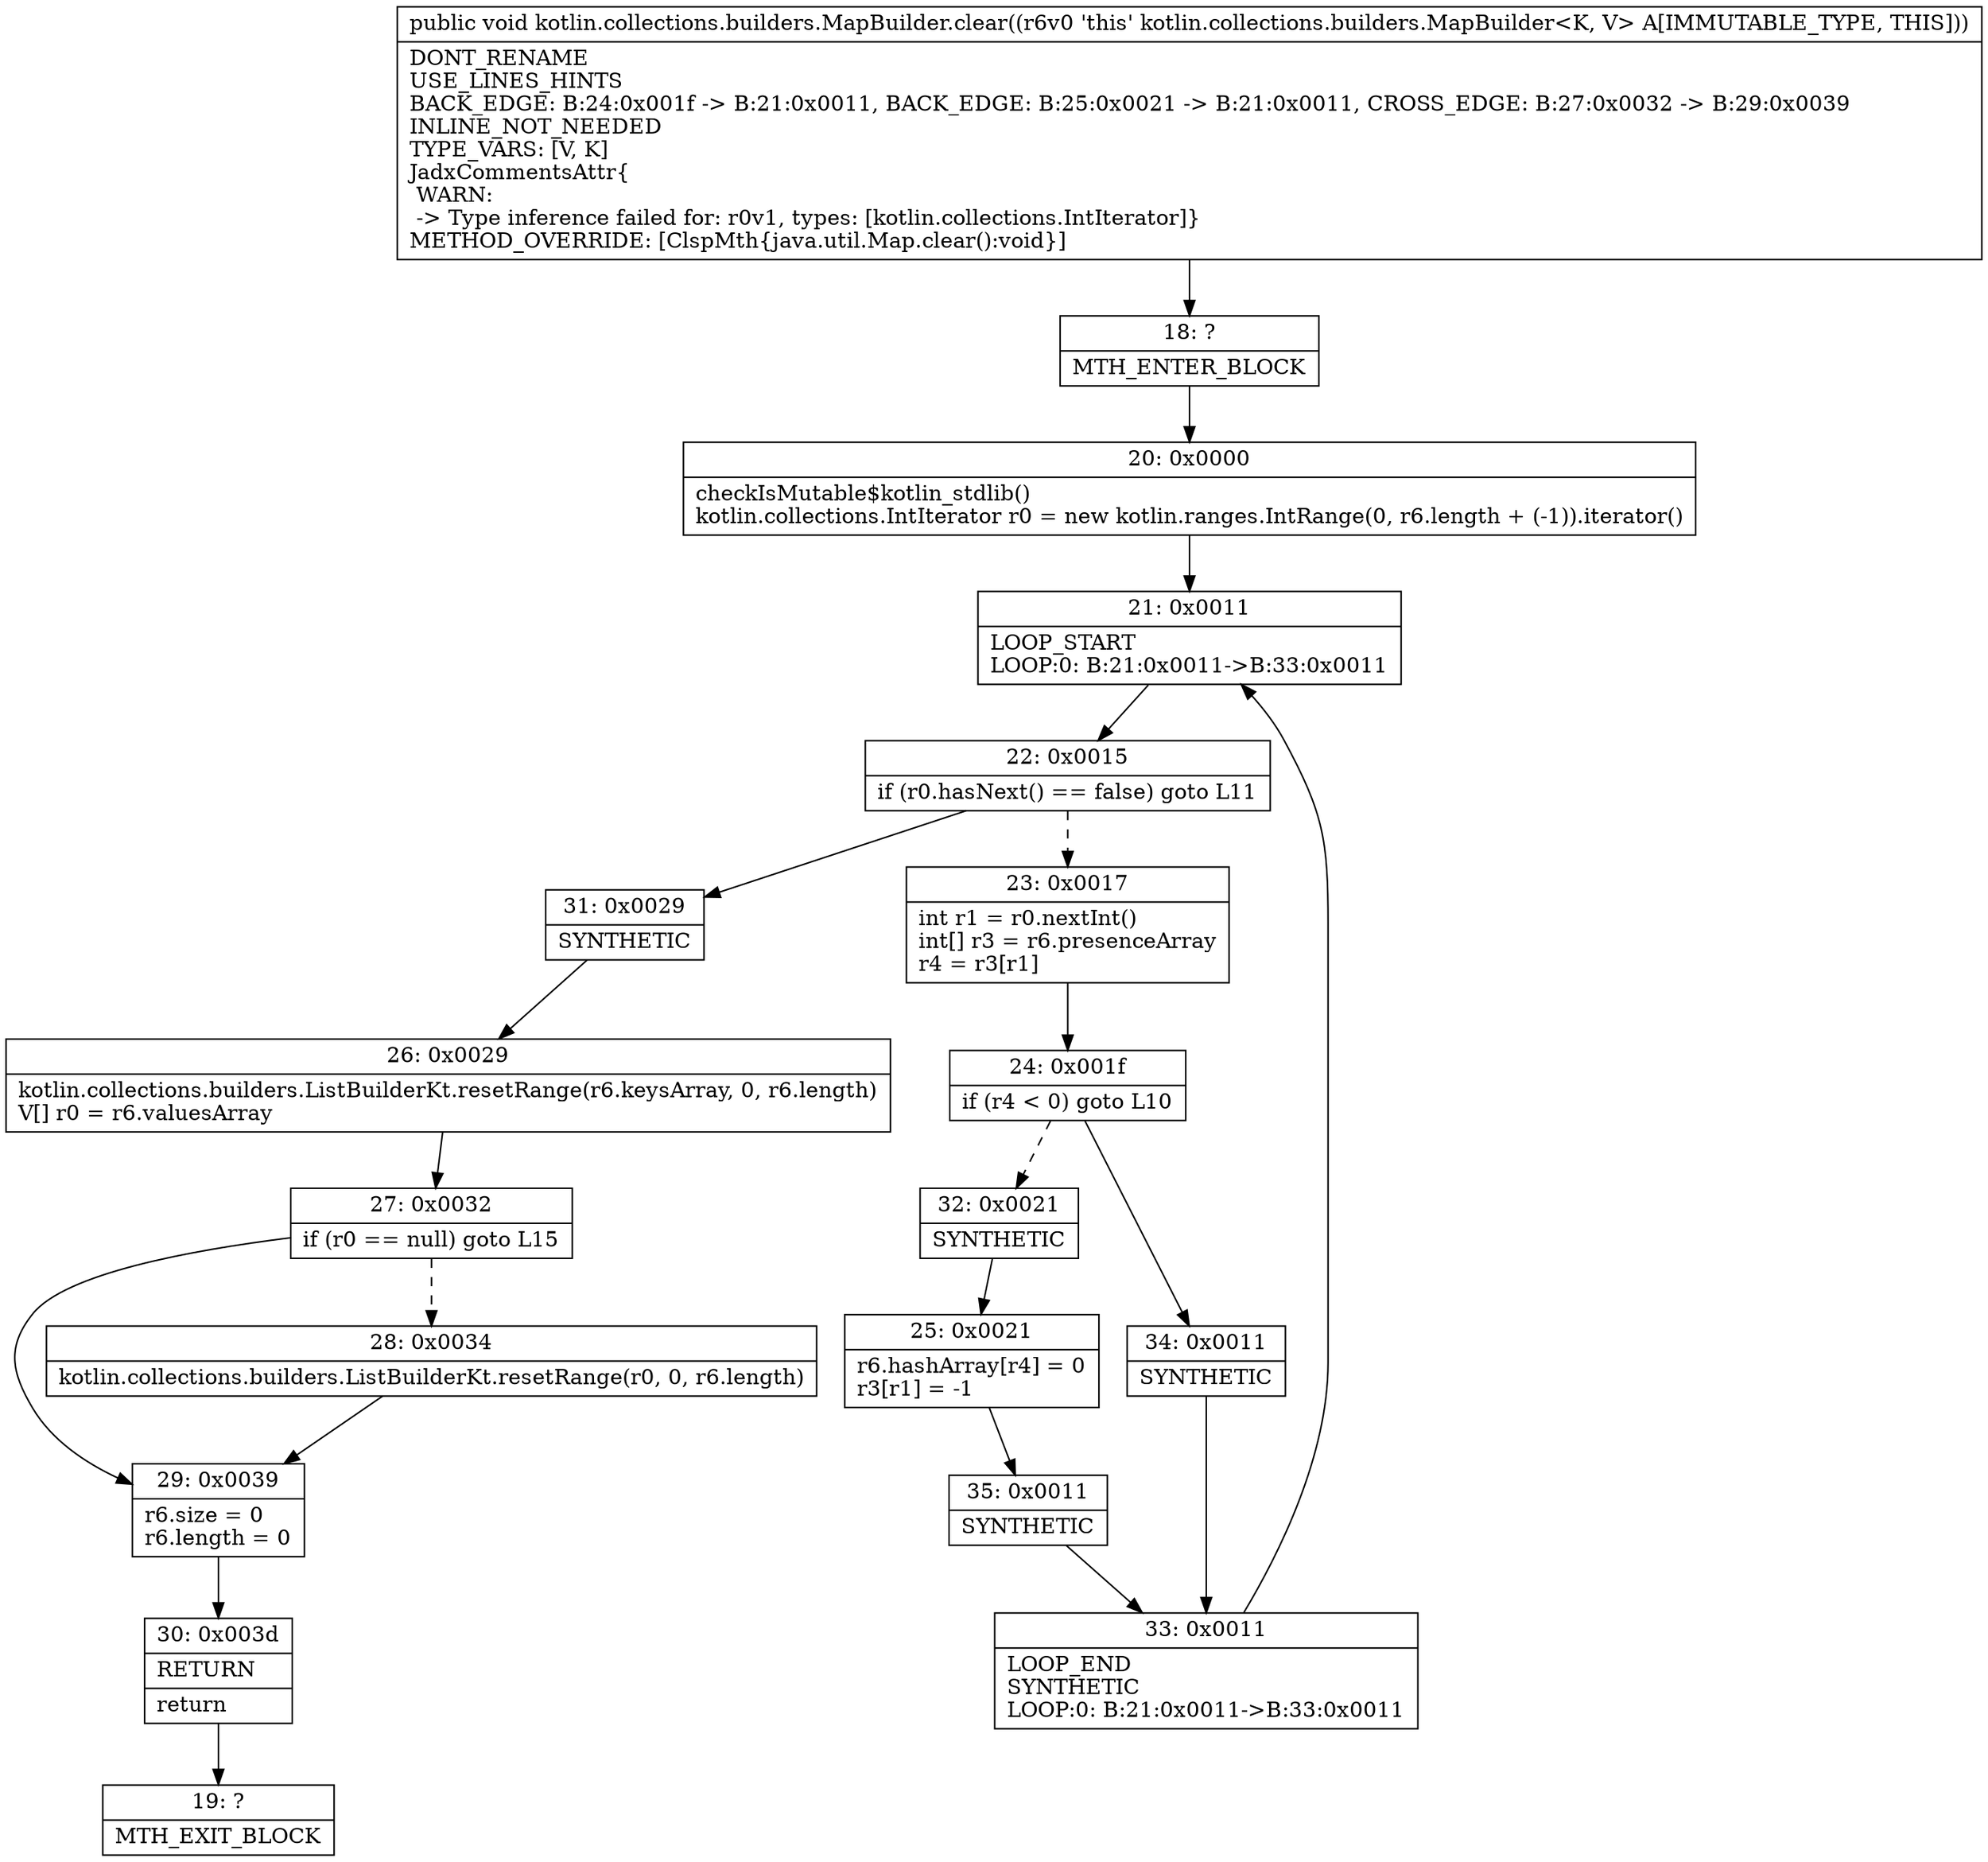 digraph "CFG forkotlin.collections.builders.MapBuilder.clear()V" {
Node_18 [shape=record,label="{18\:\ ?|MTH_ENTER_BLOCK\l}"];
Node_20 [shape=record,label="{20\:\ 0x0000|checkIsMutable$kotlin_stdlib()\lkotlin.collections.IntIterator r0 = new kotlin.ranges.IntRange(0, r6.length + (\-1)).iterator()\l}"];
Node_21 [shape=record,label="{21\:\ 0x0011|LOOP_START\lLOOP:0: B:21:0x0011\-\>B:33:0x0011\l}"];
Node_22 [shape=record,label="{22\:\ 0x0015|if (r0.hasNext() == false) goto L11\l}"];
Node_23 [shape=record,label="{23\:\ 0x0017|int r1 = r0.nextInt()\lint[] r3 = r6.presenceArray\lr4 = r3[r1]\l}"];
Node_24 [shape=record,label="{24\:\ 0x001f|if (r4 \< 0) goto L10\l}"];
Node_32 [shape=record,label="{32\:\ 0x0021|SYNTHETIC\l}"];
Node_25 [shape=record,label="{25\:\ 0x0021|r6.hashArray[r4] = 0\lr3[r1] = \-1\l}"];
Node_35 [shape=record,label="{35\:\ 0x0011|SYNTHETIC\l}"];
Node_33 [shape=record,label="{33\:\ 0x0011|LOOP_END\lSYNTHETIC\lLOOP:0: B:21:0x0011\-\>B:33:0x0011\l}"];
Node_34 [shape=record,label="{34\:\ 0x0011|SYNTHETIC\l}"];
Node_31 [shape=record,label="{31\:\ 0x0029|SYNTHETIC\l}"];
Node_26 [shape=record,label="{26\:\ 0x0029|kotlin.collections.builders.ListBuilderKt.resetRange(r6.keysArray, 0, r6.length)\lV[] r0 = r6.valuesArray\l}"];
Node_27 [shape=record,label="{27\:\ 0x0032|if (r0 == null) goto L15\l}"];
Node_28 [shape=record,label="{28\:\ 0x0034|kotlin.collections.builders.ListBuilderKt.resetRange(r0, 0, r6.length)\l}"];
Node_29 [shape=record,label="{29\:\ 0x0039|r6.size = 0\lr6.length = 0\l}"];
Node_30 [shape=record,label="{30\:\ 0x003d|RETURN\l|return\l}"];
Node_19 [shape=record,label="{19\:\ ?|MTH_EXIT_BLOCK\l}"];
MethodNode[shape=record,label="{public void kotlin.collections.builders.MapBuilder.clear((r6v0 'this' kotlin.collections.builders.MapBuilder\<K, V\> A[IMMUTABLE_TYPE, THIS]))  | DONT_RENAME\lUSE_LINES_HINTS\lBACK_EDGE: B:24:0x001f \-\> B:21:0x0011, BACK_EDGE: B:25:0x0021 \-\> B:21:0x0011, CROSS_EDGE: B:27:0x0032 \-\> B:29:0x0039\lINLINE_NOT_NEEDED\lTYPE_VARS: [V, K]\lJadxCommentsAttr\{\l WARN: \l \-\> Type inference failed for: r0v1, types: [kotlin.collections.IntIterator]\}\lMETHOD_OVERRIDE: [ClspMth\{java.util.Map.clear():void\}]\l}"];
MethodNode -> Node_18;Node_18 -> Node_20;
Node_20 -> Node_21;
Node_21 -> Node_22;
Node_22 -> Node_23[style=dashed];
Node_22 -> Node_31;
Node_23 -> Node_24;
Node_24 -> Node_32[style=dashed];
Node_24 -> Node_34;
Node_32 -> Node_25;
Node_25 -> Node_35;
Node_35 -> Node_33;
Node_33 -> Node_21;
Node_34 -> Node_33;
Node_31 -> Node_26;
Node_26 -> Node_27;
Node_27 -> Node_28[style=dashed];
Node_27 -> Node_29;
Node_28 -> Node_29;
Node_29 -> Node_30;
Node_30 -> Node_19;
}

